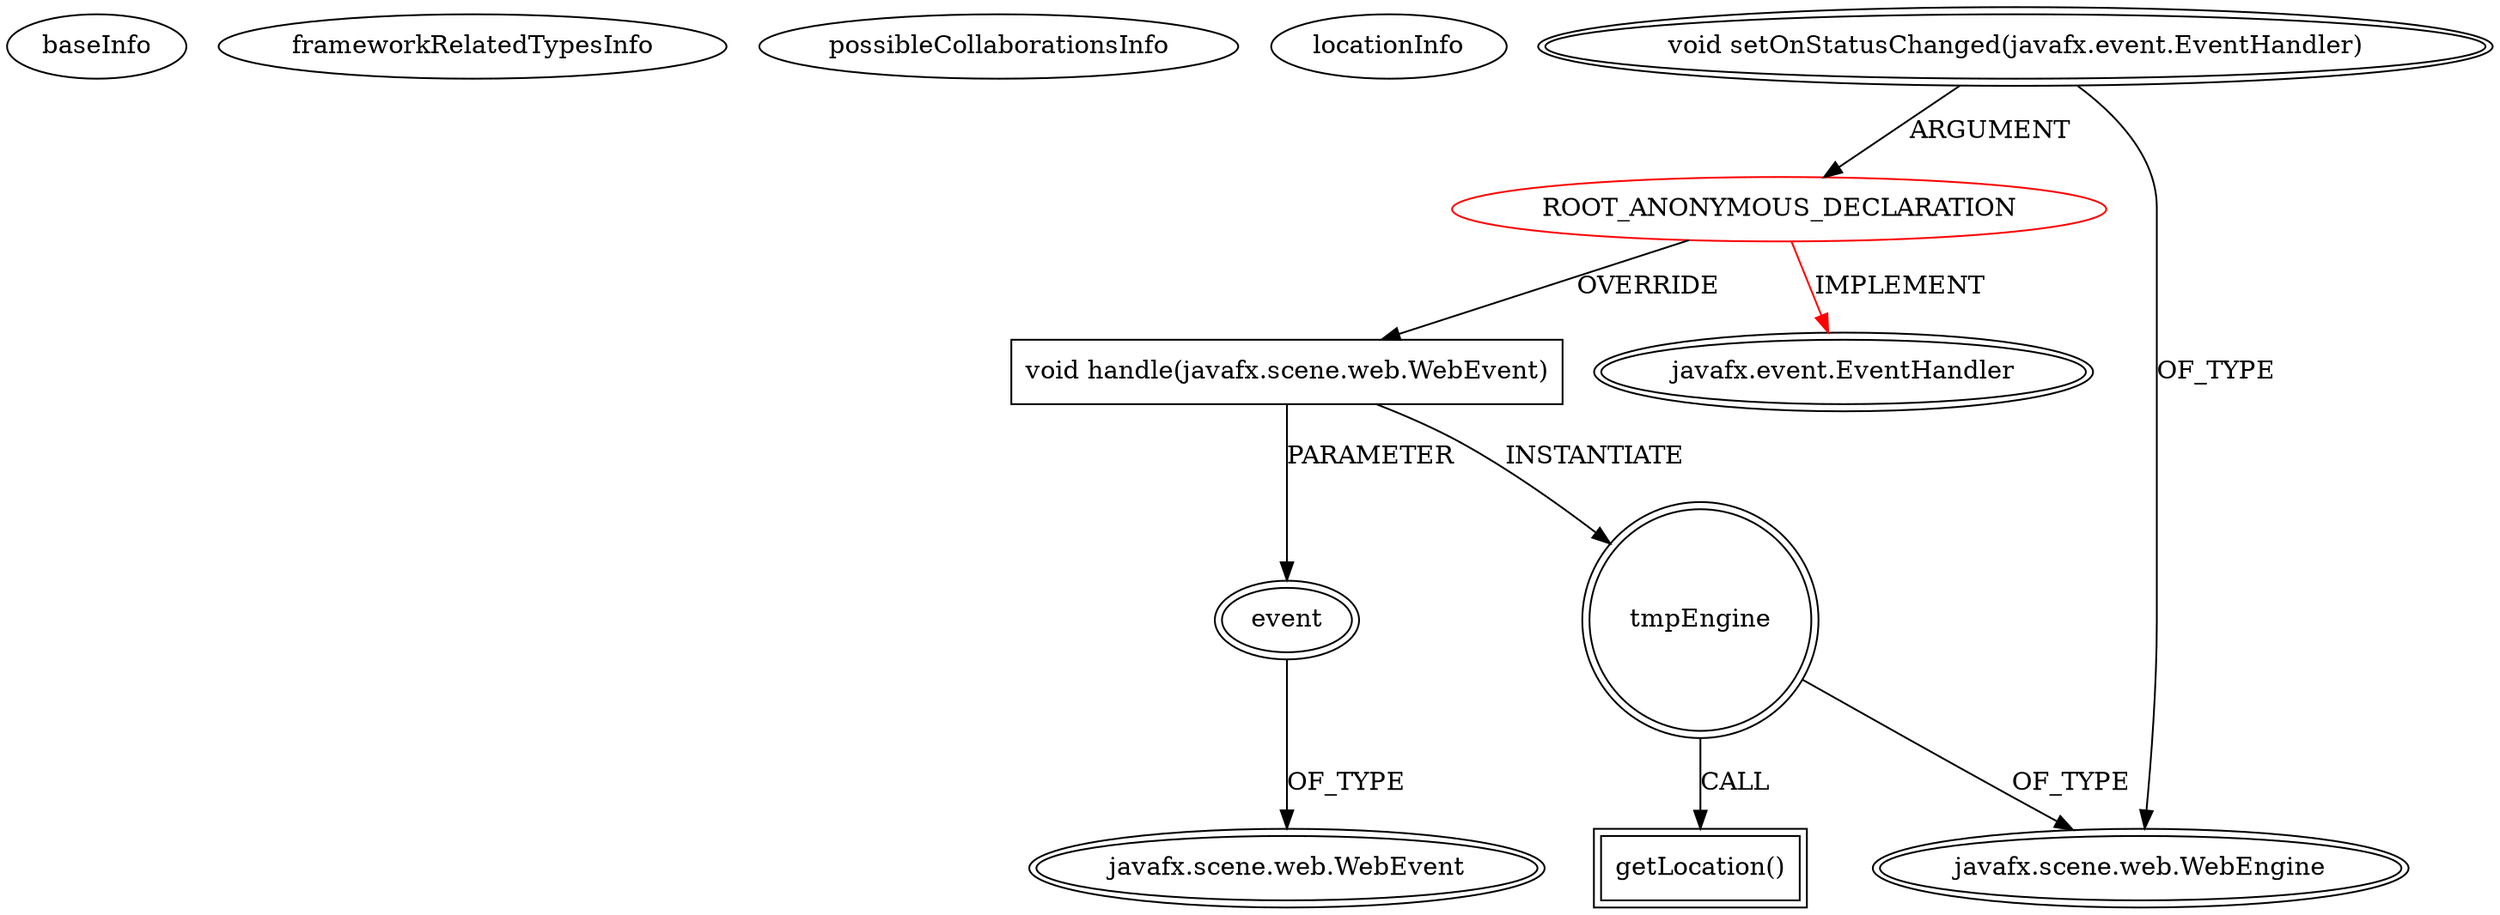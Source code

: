 digraph {
baseInfo[graphId=1597,category="extension_graph",isAnonymous=true,possibleRelation=false]
frameworkRelatedTypesInfo[0="javafx.event.EventHandler"]
possibleCollaborationsInfo[]
locationInfo[projectName="Vladislav719-JavaSocSDK",filePath="/Vladislav719-JavaSocSDK/JavaSocSDK-master/src/main/java/login/AuthController.java",contextSignature="void initialize(java.net.URL,java.util.ResourceBundle)",graphId="1597"]
0[label="ROOT_ANONYMOUS_DECLARATION",vertexType="ROOT_ANONYMOUS_DECLARATION",isFrameworkType=false,color=red]
1[label="javafx.event.EventHandler",vertexType="FRAMEWORK_INTERFACE_TYPE",isFrameworkType=true,peripheries=2]
2[label="void setOnStatusChanged(javafx.event.EventHandler)",vertexType="OUTSIDE_CALL",isFrameworkType=true,peripheries=2]
3[label="javafx.scene.web.WebEngine",vertexType="FRAMEWORK_CLASS_TYPE",isFrameworkType=true,peripheries=2]
4[label="void handle(javafx.scene.web.WebEvent)",vertexType="OVERRIDING_METHOD_DECLARATION",isFrameworkType=false,shape=box]
5[label="event",vertexType="PARAMETER_DECLARATION",isFrameworkType=true,peripheries=2]
6[label="javafx.scene.web.WebEvent",vertexType="FRAMEWORK_CLASS_TYPE",isFrameworkType=true,peripheries=2]
7[label="tmpEngine",vertexType="VARIABLE_EXPRESION",isFrameworkType=true,peripheries=2,shape=circle]
8[label="getLocation()",vertexType="INSIDE_CALL",isFrameworkType=true,peripheries=2,shape=box]
0->1[label="IMPLEMENT",color=red]
2->0[label="ARGUMENT"]
2->3[label="OF_TYPE"]
0->4[label="OVERRIDE"]
5->6[label="OF_TYPE"]
4->5[label="PARAMETER"]
4->7[label="INSTANTIATE"]
7->3[label="OF_TYPE"]
7->8[label="CALL"]
}
